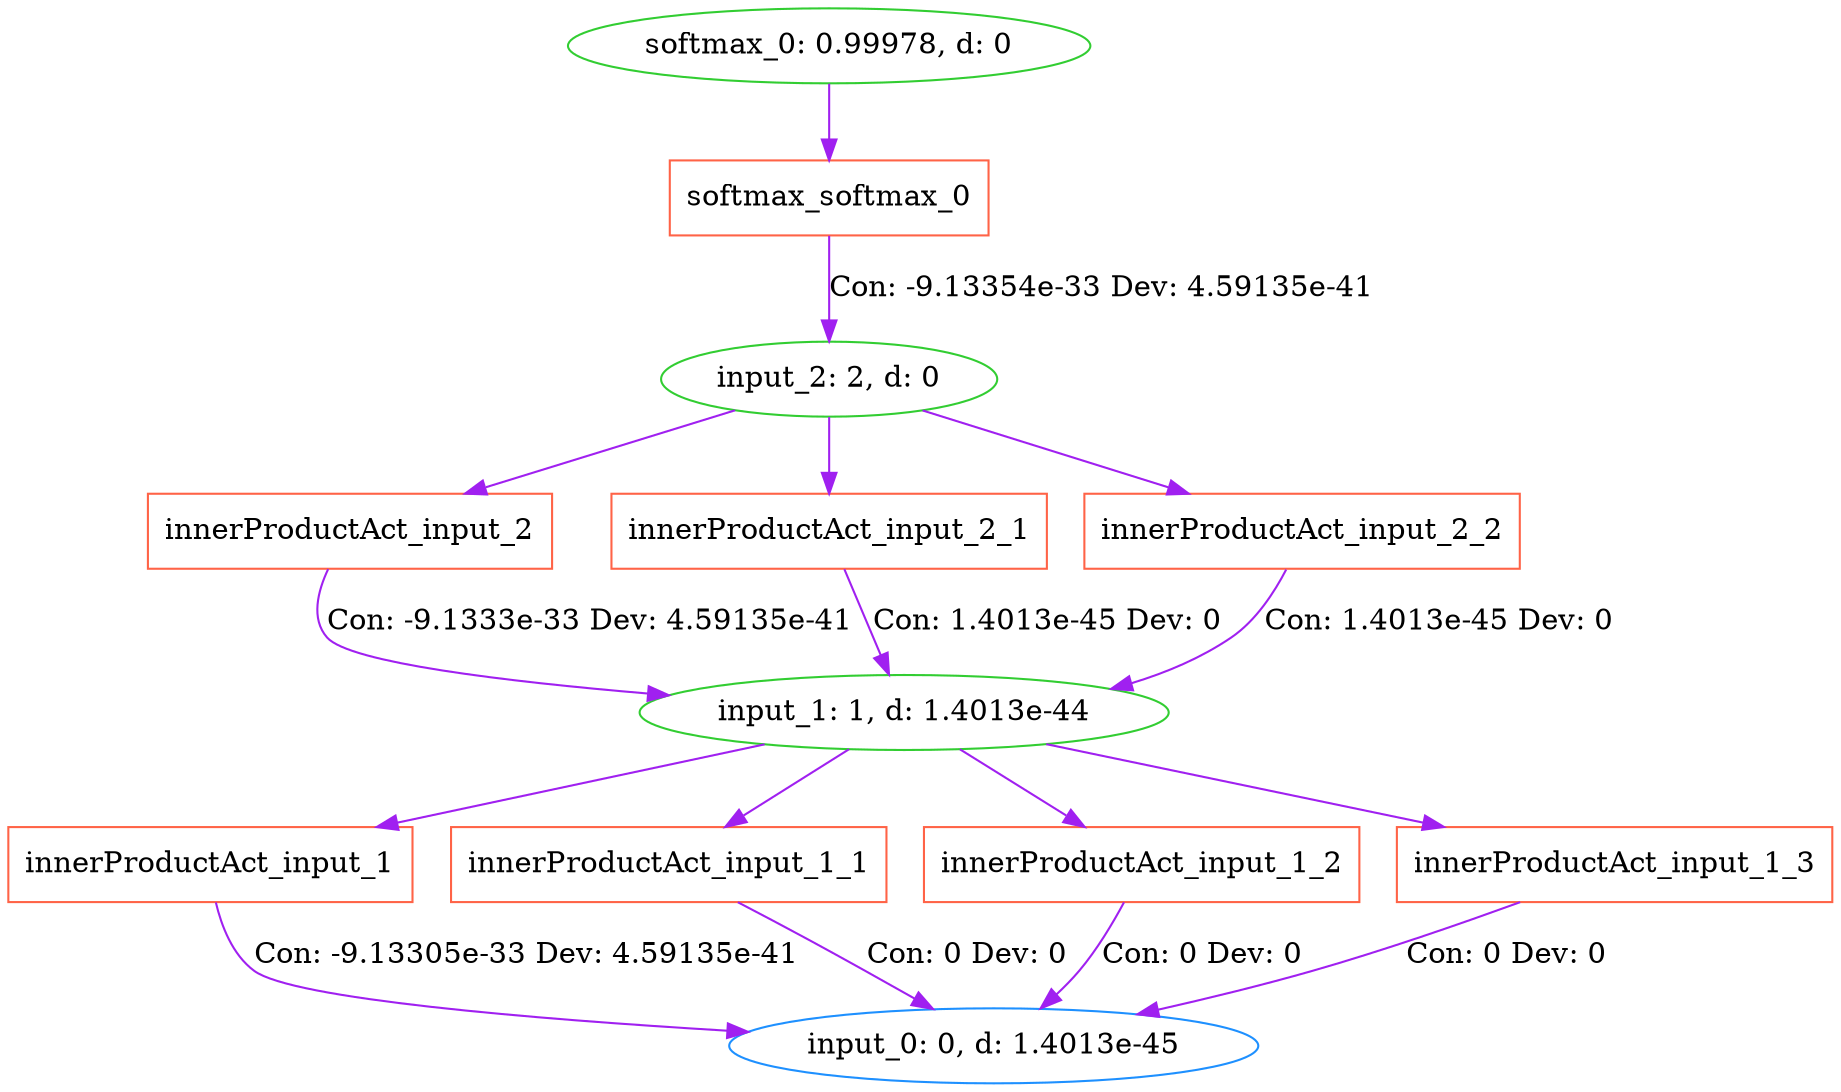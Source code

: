 digraph G {
0 [label="softmax_0: 0.99978, d: 0", shape=oval, color=limegreen];
1 [label="softmax_softmax_0", shape=box, color=tomato];
2 [label="input_2: 2, d: 0", shape=oval, color=limegreen];
3 [label="innerProductAct_input_2", shape=box, color=tomato];
4 [label="input_1: 1, d: 1.4013e-44", shape=oval, color=limegreen];
5 [label="innerProductAct_input_1", shape=box, color=tomato];
6 [label="input_0: 0, d: 1.4013e-45", shape=oval, color=dodgerblue];
7 [label="innerProductAct_input_1_1", shape=box, color=tomato];
8 [label="innerProductAct_input_1_2", shape=box, color=tomato];
9 [label="innerProductAct_input_1_3", shape=box, color=tomato];
10 [label="innerProductAct_input_2_1", shape=box, color=tomato];
11 [label="innerProductAct_input_2_2", shape=box, color=tomato];
0->1  [color=purple]
 [label=""];
1->2  [color=purple]
 [label="Con: -9.13354e-33 Dev: 4.59135e-41"];
2->3  [color=purple]
 [label=""];
3->4  [color=purple]
 [label="Con: -9.1333e-33 Dev: 4.59135e-41"];
4->5  [color=purple]
 [label=""];
5->6  [color=purple]
 [label="Con: -9.13305e-33 Dev: 4.59135e-41"];
4->7  [color=purple]
 [label=""];
7->6  [color=purple]
 [label="Con: 0 Dev: 0"];
4->8  [color=purple]
 [label=""];
8->6  [color=purple]
 [label="Con: 0 Dev: 0"];
4->9  [color=purple]
 [label=""];
9->6  [color=purple]
 [label="Con: 0 Dev: 0"];
2->10  [color=purple]
 [label=""];
10->4  [color=purple]
 [label="Con: 1.4013e-45 Dev: 0"];
2->11  [color=purple]
 [label=""];
11->4  [color=purple]
 [label="Con: 1.4013e-45 Dev: 0"];
}
